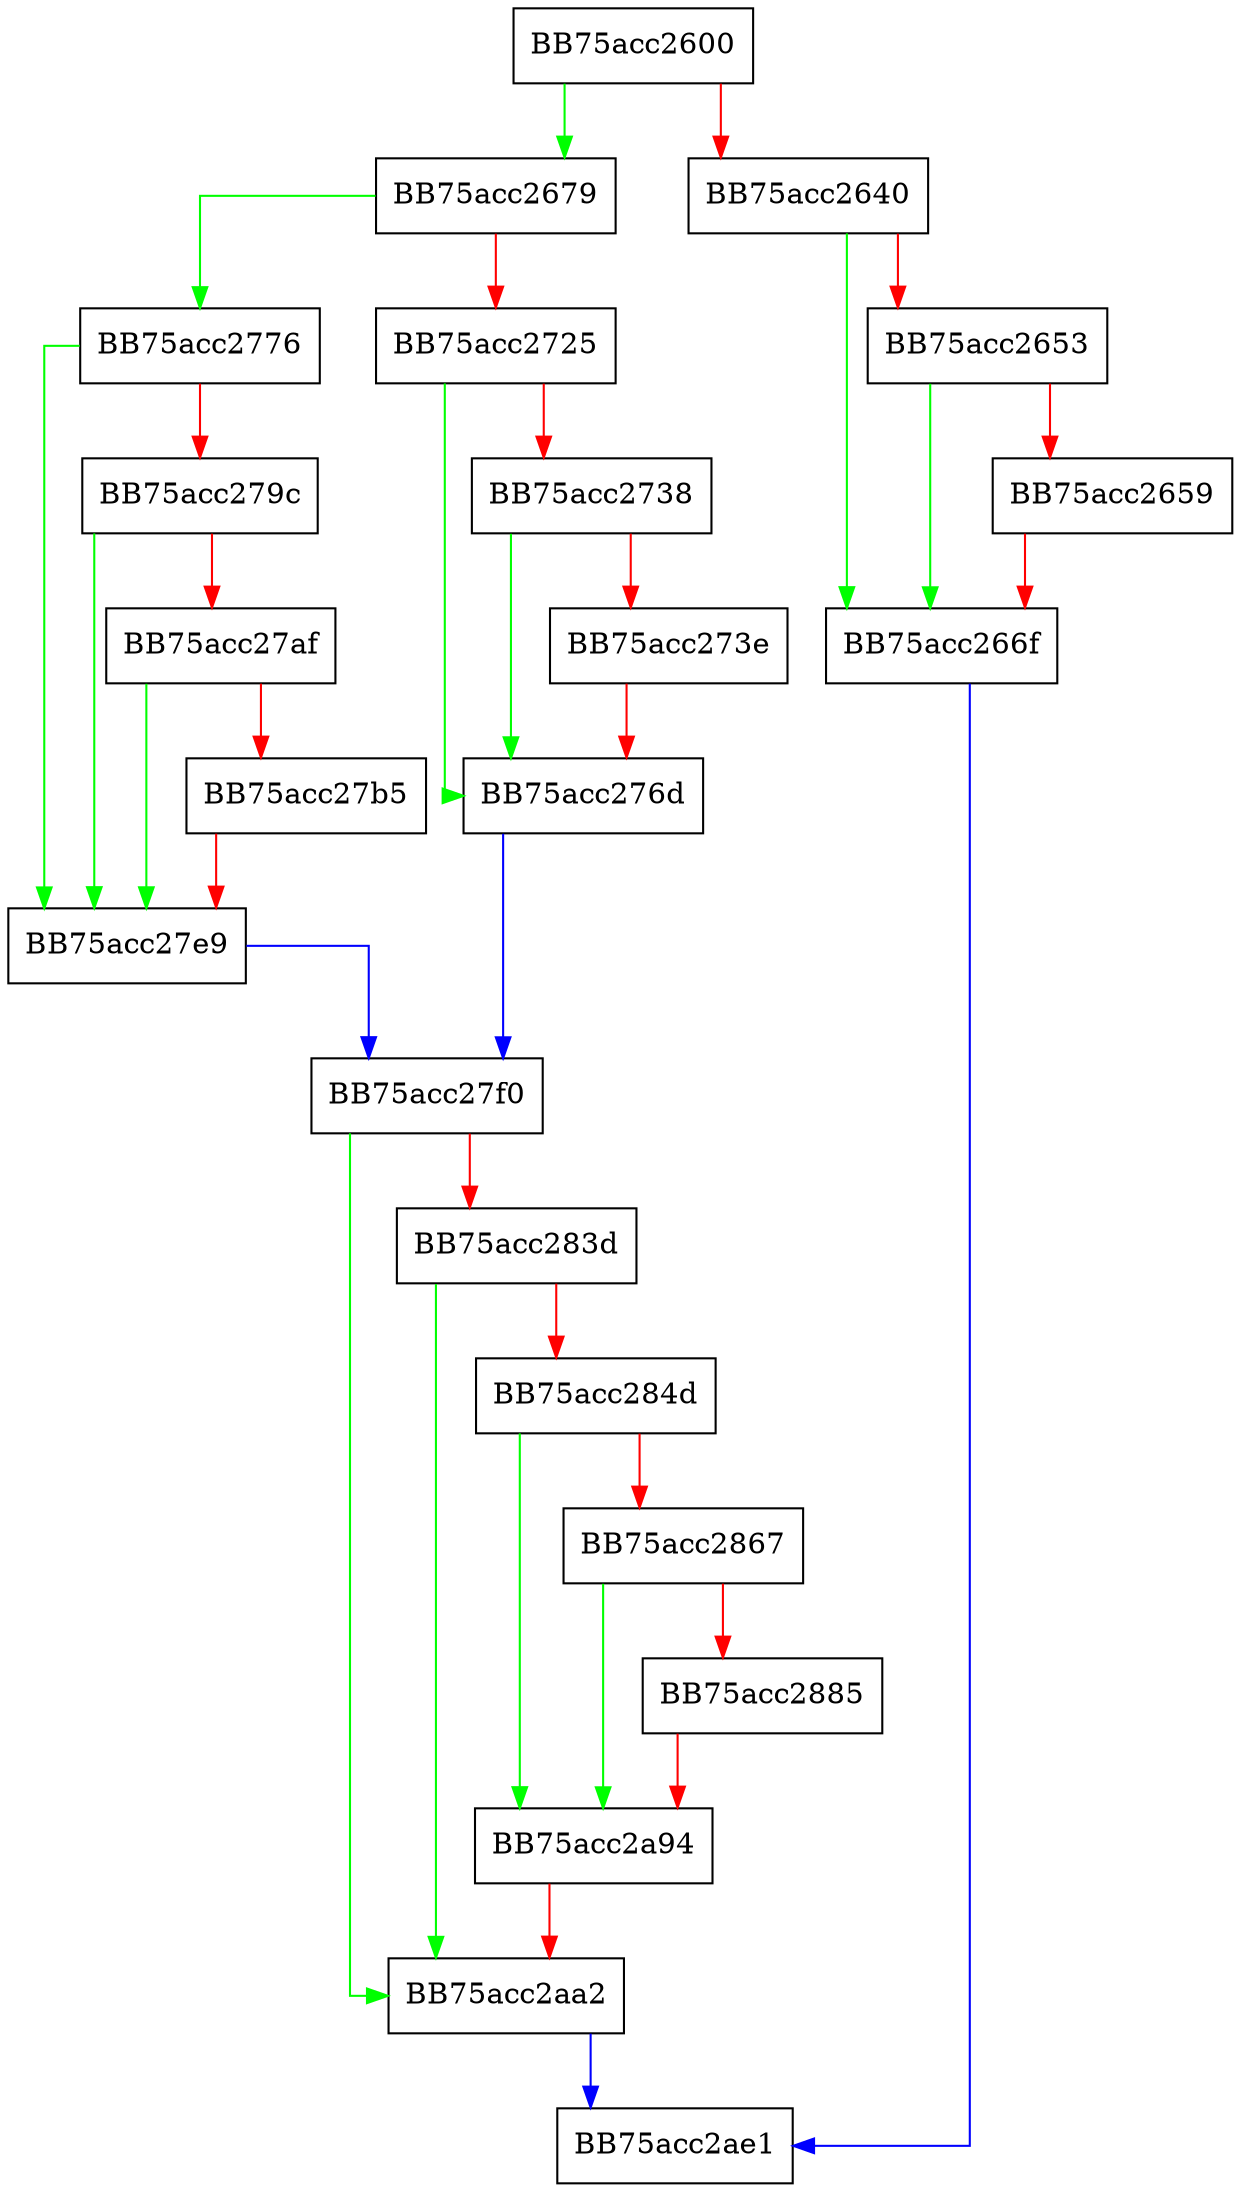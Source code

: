 digraph Restore {
  node [shape="box"];
  graph [splines=ortho];
  BB75acc2600 -> BB75acc2679 [color="green"];
  BB75acc2600 -> BB75acc2640 [color="red"];
  BB75acc2640 -> BB75acc266f [color="green"];
  BB75acc2640 -> BB75acc2653 [color="red"];
  BB75acc2653 -> BB75acc266f [color="green"];
  BB75acc2653 -> BB75acc2659 [color="red"];
  BB75acc2659 -> BB75acc266f [color="red"];
  BB75acc266f -> BB75acc2ae1 [color="blue"];
  BB75acc2679 -> BB75acc2776 [color="green"];
  BB75acc2679 -> BB75acc2725 [color="red"];
  BB75acc2725 -> BB75acc276d [color="green"];
  BB75acc2725 -> BB75acc2738 [color="red"];
  BB75acc2738 -> BB75acc276d [color="green"];
  BB75acc2738 -> BB75acc273e [color="red"];
  BB75acc273e -> BB75acc276d [color="red"];
  BB75acc276d -> BB75acc27f0 [color="blue"];
  BB75acc2776 -> BB75acc27e9 [color="green"];
  BB75acc2776 -> BB75acc279c [color="red"];
  BB75acc279c -> BB75acc27e9 [color="green"];
  BB75acc279c -> BB75acc27af [color="red"];
  BB75acc27af -> BB75acc27e9 [color="green"];
  BB75acc27af -> BB75acc27b5 [color="red"];
  BB75acc27b5 -> BB75acc27e9 [color="red"];
  BB75acc27e9 -> BB75acc27f0 [color="blue"];
  BB75acc27f0 -> BB75acc2aa2 [color="green"];
  BB75acc27f0 -> BB75acc283d [color="red"];
  BB75acc283d -> BB75acc2aa2 [color="green"];
  BB75acc283d -> BB75acc284d [color="red"];
  BB75acc284d -> BB75acc2a94 [color="green"];
  BB75acc284d -> BB75acc2867 [color="red"];
  BB75acc2867 -> BB75acc2a94 [color="green"];
  BB75acc2867 -> BB75acc2885 [color="red"];
  BB75acc2885 -> BB75acc2a94 [color="red"];
  BB75acc2a94 -> BB75acc2aa2 [color="red"];
  BB75acc2aa2 -> BB75acc2ae1 [color="blue"];
}